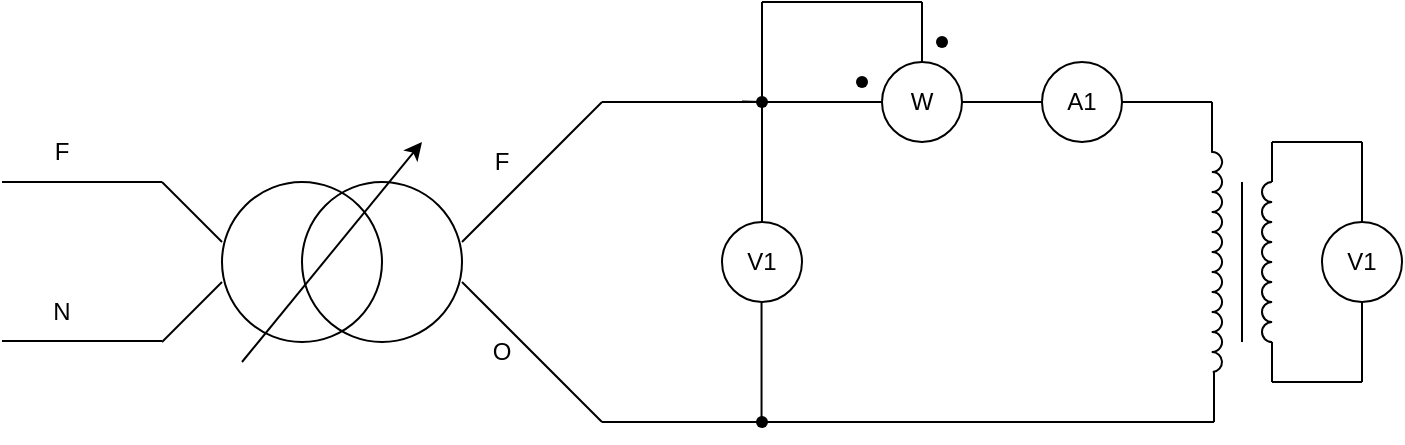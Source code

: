<mxfile version="24.0.7" type="github">
  <diagram name="Strona-1" id="EHrJF1-pkchwIpKbjD-9">
    <mxGraphModel dx="875" dy="448" grid="1" gridSize="10" guides="1" tooltips="1" connect="1" arrows="1" fold="1" page="1" pageScale="1" pageWidth="827" pageHeight="1169" math="0" shadow="0">
      <root>
        <mxCell id="0" />
        <mxCell id="1" parent="0" />
        <mxCell id="9azDa7diJHo85EJbSzFj-1" value="" style="ellipse;whiteSpace=wrap;html=1;aspect=fixed;fillColor=none;" vertex="1" parent="1">
          <mxGeometry x="230" y="240" width="80" height="80" as="geometry" />
        </mxCell>
        <mxCell id="9azDa7diJHo85EJbSzFj-3" value="" style="ellipse;whiteSpace=wrap;html=1;aspect=fixed;fillColor=none;" vertex="1" parent="1">
          <mxGeometry x="270" y="240" width="80" height="80" as="geometry" />
        </mxCell>
        <mxCell id="9azDa7diJHo85EJbSzFj-4" value="" style="endArrow=classic;html=1;rounded=0;" edge="1" parent="1">
          <mxGeometry width="50" height="50" relative="1" as="geometry">
            <mxPoint x="240" y="330" as="sourcePoint" />
            <mxPoint x="330" y="220" as="targetPoint" />
          </mxGeometry>
        </mxCell>
        <mxCell id="9azDa7diJHo85EJbSzFj-5" value="" style="endArrow=none;html=1;rounded=0;" edge="1" parent="1">
          <mxGeometry width="50" height="50" relative="1" as="geometry">
            <mxPoint x="200" y="320" as="sourcePoint" />
            <mxPoint x="230" y="290" as="targetPoint" />
          </mxGeometry>
        </mxCell>
        <mxCell id="9azDa7diJHo85EJbSzFj-6" value="" style="endArrow=none;html=1;rounded=0;" edge="1" parent="1">
          <mxGeometry width="50" height="50" relative="1" as="geometry">
            <mxPoint x="200" y="240" as="sourcePoint" />
            <mxPoint x="230" y="270" as="targetPoint" />
          </mxGeometry>
        </mxCell>
        <mxCell id="9azDa7diJHo85EJbSzFj-7" value="" style="endArrow=none;html=1;rounded=0;" edge="1" parent="1">
          <mxGeometry width="50" height="50" relative="1" as="geometry">
            <mxPoint x="120" y="240" as="sourcePoint" />
            <mxPoint x="200" y="240" as="targetPoint" />
          </mxGeometry>
        </mxCell>
        <mxCell id="9azDa7diJHo85EJbSzFj-8" value="" style="endArrow=none;html=1;rounded=0;" edge="1" parent="1">
          <mxGeometry width="50" height="50" relative="1" as="geometry">
            <mxPoint x="120" y="319.53" as="sourcePoint" />
            <mxPoint x="200" y="319.53" as="targetPoint" />
          </mxGeometry>
        </mxCell>
        <mxCell id="9azDa7diJHo85EJbSzFj-9" value="" style="endArrow=none;html=1;rounded=0;" edge="1" parent="1">
          <mxGeometry width="50" height="50" relative="1" as="geometry">
            <mxPoint x="350" y="270" as="sourcePoint" />
            <mxPoint x="420" y="200" as="targetPoint" />
          </mxGeometry>
        </mxCell>
        <mxCell id="9azDa7diJHo85EJbSzFj-10" value="" style="endArrow=none;html=1;rounded=0;" edge="1" parent="1">
          <mxGeometry width="50" height="50" relative="1" as="geometry">
            <mxPoint x="350" y="290" as="sourcePoint" />
            <mxPoint x="420" y="360" as="targetPoint" />
          </mxGeometry>
        </mxCell>
        <mxCell id="9azDa7diJHo85EJbSzFj-11" value="" style="endArrow=none;html=1;rounded=0;" edge="1" parent="1">
          <mxGeometry width="50" height="50" relative="1" as="geometry">
            <mxPoint x="420" y="200" as="sourcePoint" />
            <mxPoint x="500" y="200" as="targetPoint" />
          </mxGeometry>
        </mxCell>
        <mxCell id="9azDa7diJHo85EJbSzFj-12" value="" style="endArrow=none;html=1;rounded=0;" edge="1" parent="1" source="9azDa7diJHo85EJbSzFj-61">
          <mxGeometry width="50" height="50" relative="1" as="geometry">
            <mxPoint x="420" y="360" as="sourcePoint" />
            <mxPoint x="500" y="360" as="targetPoint" />
          </mxGeometry>
        </mxCell>
        <mxCell id="9azDa7diJHo85EJbSzFj-15" value="V1" style="ellipse;whiteSpace=wrap;html=1;aspect=fixed;" vertex="1" parent="1">
          <mxGeometry x="780" y="260" width="40" height="40" as="geometry" />
        </mxCell>
        <mxCell id="9azDa7diJHo85EJbSzFj-16" value="" style="endArrow=none;html=1;rounded=0;" edge="1" parent="1">
          <mxGeometry width="50" height="50" relative="1" as="geometry">
            <mxPoint x="500" y="260" as="sourcePoint" />
            <mxPoint x="500" y="200" as="targetPoint" />
          </mxGeometry>
        </mxCell>
        <mxCell id="9azDa7diJHo85EJbSzFj-17" value="" style="endArrow=none;html=1;rounded=0;" edge="1" parent="1">
          <mxGeometry width="50" height="50" relative="1" as="geometry">
            <mxPoint x="499.77" y="360" as="sourcePoint" />
            <mxPoint x="499.77" y="300" as="targetPoint" />
          </mxGeometry>
        </mxCell>
        <mxCell id="9azDa7diJHo85EJbSzFj-18" value="W" style="ellipse;whiteSpace=wrap;html=1;aspect=fixed;" vertex="1" parent="1">
          <mxGeometry x="560" y="180" width="40" height="40" as="geometry" />
        </mxCell>
        <mxCell id="9azDa7diJHo85EJbSzFj-19" value="" style="endArrow=none;html=1;rounded=0;" edge="1" parent="1" source="9azDa7diJHo85EJbSzFj-23">
          <mxGeometry width="50" height="50" relative="1" as="geometry">
            <mxPoint x="490" y="199.77" as="sourcePoint" />
            <mxPoint x="560" y="200" as="targetPoint" />
          </mxGeometry>
        </mxCell>
        <mxCell id="9azDa7diJHo85EJbSzFj-20" value="" style="endArrow=none;html=1;rounded=0;" edge="1" parent="1">
          <mxGeometry width="50" height="50" relative="1" as="geometry">
            <mxPoint x="580" y="180" as="sourcePoint" />
            <mxPoint x="580" y="150" as="targetPoint" />
          </mxGeometry>
        </mxCell>
        <mxCell id="9azDa7diJHo85EJbSzFj-21" value="" style="endArrow=none;html=1;rounded=0;" edge="1" parent="1">
          <mxGeometry width="50" height="50" relative="1" as="geometry">
            <mxPoint x="580" y="150" as="sourcePoint" />
            <mxPoint x="500" y="150" as="targetPoint" />
          </mxGeometry>
        </mxCell>
        <mxCell id="9azDa7diJHo85EJbSzFj-22" value="" style="endArrow=none;html=1;rounded=0;" edge="1" parent="1">
          <mxGeometry width="50" height="50" relative="1" as="geometry">
            <mxPoint x="500" y="150" as="sourcePoint" />
            <mxPoint x="500" y="200" as="targetPoint" />
          </mxGeometry>
        </mxCell>
        <mxCell id="9azDa7diJHo85EJbSzFj-24" value="" style="endArrow=none;html=1;rounded=0;" edge="1" parent="1" target="9azDa7diJHo85EJbSzFj-23">
          <mxGeometry width="50" height="50" relative="1" as="geometry">
            <mxPoint x="490" y="199.77" as="sourcePoint" />
            <mxPoint x="560" y="200" as="targetPoint" />
          </mxGeometry>
        </mxCell>
        <mxCell id="9azDa7diJHo85EJbSzFj-23" value="" style="shape=waypoint;sketch=0;fillStyle=solid;size=6;pointerEvents=1;points=[];fillColor=none;resizable=0;rotatable=0;perimeter=centerPerimeter;snapToPoint=1;" vertex="1" parent="1">
          <mxGeometry x="490" y="190" width="20" height="20" as="geometry" />
        </mxCell>
        <mxCell id="9azDa7diJHo85EJbSzFj-25" value="" style="shape=waypoint;sketch=0;fillStyle=solid;size=6;pointerEvents=1;points=[];fillColor=none;resizable=0;rotatable=0;perimeter=centerPerimeter;snapToPoint=1;" vertex="1" parent="1">
          <mxGeometry x="540" y="180" width="20" height="20" as="geometry" />
        </mxCell>
        <mxCell id="9azDa7diJHo85EJbSzFj-26" value="" style="shape=waypoint;sketch=0;fillStyle=solid;size=6;pointerEvents=1;points=[];fillColor=none;resizable=0;rotatable=0;perimeter=centerPerimeter;snapToPoint=1;" vertex="1" parent="1">
          <mxGeometry x="580" y="160" width="20" height="20" as="geometry" />
        </mxCell>
        <mxCell id="9azDa7diJHo85EJbSzFj-27" value="" style="endArrow=none;html=1;rounded=0;" edge="1" parent="1">
          <mxGeometry width="50" height="50" relative="1" as="geometry">
            <mxPoint x="600" y="200" as="sourcePoint" />
            <mxPoint x="640" y="200" as="targetPoint" />
          </mxGeometry>
        </mxCell>
        <mxCell id="9azDa7diJHo85EJbSzFj-29" value="A1" style="ellipse;whiteSpace=wrap;html=1;aspect=fixed;" vertex="1" parent="1">
          <mxGeometry x="640" y="180" width="40" height="40" as="geometry" />
        </mxCell>
        <mxCell id="9azDa7diJHo85EJbSzFj-44" value="" style="verticalLabelPosition=bottom;verticalAlign=top;html=1;shape=mxgraph.basic.arc;startAngle=0.498;endAngle=0.003;rotation=-180;" vertex="1" parent="1">
          <mxGeometry x="720" y="255" width="10" height="10" as="geometry" />
        </mxCell>
        <mxCell id="9azDa7diJHo85EJbSzFj-45" value="" style="verticalLabelPosition=bottom;verticalAlign=top;html=1;shape=mxgraph.basic.arc;startAngle=0.498;endAngle=0.003;rotation=-180;" vertex="1" parent="1">
          <mxGeometry x="720" y="265" width="10" height="10" as="geometry" />
        </mxCell>
        <mxCell id="9azDa7diJHo85EJbSzFj-46" value="" style="verticalLabelPosition=bottom;verticalAlign=top;html=1;shape=mxgraph.basic.arc;startAngle=0.498;endAngle=0.003;rotation=-180;" vertex="1" parent="1">
          <mxGeometry x="720" y="275" width="10" height="10" as="geometry" />
        </mxCell>
        <mxCell id="9azDa7diJHo85EJbSzFj-47" value="" style="verticalLabelPosition=bottom;verticalAlign=top;html=1;shape=mxgraph.basic.arc;startAngle=0.498;endAngle=0.003;rotation=-180;" vertex="1" parent="1">
          <mxGeometry x="720" y="285" width="10" height="10" as="geometry" />
        </mxCell>
        <mxCell id="9azDa7diJHo85EJbSzFj-48" value="" style="verticalLabelPosition=bottom;verticalAlign=top;html=1;shape=mxgraph.basic.arc;startAngle=0.498;endAngle=0.003;rotation=-180;" vertex="1" parent="1">
          <mxGeometry x="720" y="295" width="10" height="10" as="geometry" />
        </mxCell>
        <mxCell id="9azDa7diJHo85EJbSzFj-49" value="" style="verticalLabelPosition=bottom;verticalAlign=top;html=1;shape=mxgraph.basic.arc;startAngle=0.498;endAngle=0.003;rotation=-180;" vertex="1" parent="1">
          <mxGeometry x="720" y="305" width="10" height="10" as="geometry" />
        </mxCell>
        <mxCell id="9azDa7diJHo85EJbSzFj-50" value="" style="verticalLabelPosition=bottom;verticalAlign=top;html=1;shape=mxgraph.basic.arc;startAngle=0.498;endAngle=0.003;rotation=-180;" vertex="1" parent="1">
          <mxGeometry x="720" y="315" width="10" height="10" as="geometry" />
        </mxCell>
        <mxCell id="9azDa7diJHo85EJbSzFj-51" value="" style="verticalLabelPosition=bottom;verticalAlign=top;html=1;shape=mxgraph.basic.arc;startAngle=0.498;endAngle=0.988;rotation=-180;" vertex="1" parent="1">
          <mxGeometry x="720" y="325" width="10" height="10" as="geometry" />
        </mxCell>
        <mxCell id="9azDa7diJHo85EJbSzFj-52" value="" style="verticalLabelPosition=bottom;verticalAlign=top;html=1;shape=mxgraph.basic.arc;startAngle=0.486;endAngle=0;rotation=-180;" vertex="1" parent="1">
          <mxGeometry x="720" y="225" width="10" height="10" as="geometry" />
        </mxCell>
        <mxCell id="9azDa7diJHo85EJbSzFj-53" value="" style="verticalLabelPosition=bottom;verticalAlign=top;html=1;shape=mxgraph.basic.arc;startAngle=0.498;endAngle=0.003;rotation=-180;" vertex="1" parent="1">
          <mxGeometry x="720" y="235" width="10" height="10" as="geometry" />
        </mxCell>
        <mxCell id="9azDa7diJHo85EJbSzFj-54" value="" style="verticalLabelPosition=bottom;verticalAlign=top;html=1;shape=mxgraph.basic.arc;startAngle=0.498;endAngle=0.003;rotation=-180;" vertex="1" parent="1">
          <mxGeometry x="720" y="245" width="10" height="10" as="geometry" />
        </mxCell>
        <mxCell id="9azDa7diJHo85EJbSzFj-55" value="" style="endArrow=none;html=1;rounded=0;" edge="1" parent="1">
          <mxGeometry width="50" height="50" relative="1" as="geometry">
            <mxPoint x="680" y="200" as="sourcePoint" />
            <mxPoint x="720" y="200" as="targetPoint" />
          </mxGeometry>
        </mxCell>
        <mxCell id="9azDa7diJHo85EJbSzFj-56" value="" style="endArrow=none;html=1;rounded=0;" edge="1" parent="1">
          <mxGeometry width="50" height="50" relative="1" as="geometry">
            <mxPoint x="725" y="200" as="sourcePoint" />
            <mxPoint x="720" y="200" as="targetPoint" />
          </mxGeometry>
        </mxCell>
        <mxCell id="9azDa7diJHo85EJbSzFj-59" value="" style="endArrow=none;html=1;rounded=0;" edge="1" parent="1">
          <mxGeometry width="50" height="50" relative="1" as="geometry">
            <mxPoint x="500" y="360" as="sourcePoint" />
            <mxPoint x="726" y="360" as="targetPoint" />
          </mxGeometry>
        </mxCell>
        <mxCell id="9azDa7diJHo85EJbSzFj-62" value="" style="endArrow=none;html=1;rounded=0;" edge="1" parent="1" target="9azDa7diJHo85EJbSzFj-61">
          <mxGeometry width="50" height="50" relative="1" as="geometry">
            <mxPoint x="420" y="360" as="sourcePoint" />
            <mxPoint x="500" y="360" as="targetPoint" />
          </mxGeometry>
        </mxCell>
        <mxCell id="9azDa7diJHo85EJbSzFj-61" value="" style="shape=waypoint;sketch=0;fillStyle=solid;size=6;pointerEvents=1;points=[];fillColor=none;resizable=0;rotatable=0;perimeter=centerPerimeter;snapToPoint=1;" vertex="1" parent="1">
          <mxGeometry x="490" y="350" width="20" height="20" as="geometry" />
        </mxCell>
        <mxCell id="9azDa7diJHo85EJbSzFj-63" value="" style="endArrow=none;html=1;rounded=0;" edge="1" parent="1">
          <mxGeometry width="50" height="50" relative="1" as="geometry">
            <mxPoint x="740" y="240" as="sourcePoint" />
            <mxPoint x="740" y="320" as="targetPoint" />
          </mxGeometry>
        </mxCell>
        <mxCell id="9azDa7diJHo85EJbSzFj-64" value="" style="verticalLabelPosition=bottom;verticalAlign=top;html=1;shape=mxgraph.basic.arc;startAngle=0.498;endAngle=0.998;" vertex="1" parent="1">
          <mxGeometry x="750" y="240" width="10" height="10" as="geometry" />
        </mxCell>
        <mxCell id="9azDa7diJHo85EJbSzFj-65" value="" style="verticalLabelPosition=bottom;verticalAlign=top;html=1;shape=mxgraph.basic.arc;startAngle=0.498;endAngle=0.998;" vertex="1" parent="1">
          <mxGeometry x="750" y="250" width="10" height="10" as="geometry" />
        </mxCell>
        <mxCell id="9azDa7diJHo85EJbSzFj-66" value="" style="verticalLabelPosition=bottom;verticalAlign=top;html=1;shape=mxgraph.basic.arc;startAngle=0.498;endAngle=0.998;" vertex="1" parent="1">
          <mxGeometry x="750" y="260" width="10" height="10" as="geometry" />
        </mxCell>
        <mxCell id="9azDa7diJHo85EJbSzFj-67" value="" style="verticalLabelPosition=bottom;verticalAlign=top;html=1;shape=mxgraph.basic.arc;startAngle=0.498;endAngle=0.998;" vertex="1" parent="1">
          <mxGeometry x="750" y="270" width="10" height="10" as="geometry" />
        </mxCell>
        <mxCell id="9azDa7diJHo85EJbSzFj-68" value="" style="verticalLabelPosition=bottom;verticalAlign=top;html=1;shape=mxgraph.basic.arc;startAngle=0.498;endAngle=0.998;" vertex="1" parent="1">
          <mxGeometry x="750" y="280" width="10" height="10" as="geometry" />
        </mxCell>
        <mxCell id="9azDa7diJHo85EJbSzFj-69" value="" style="verticalLabelPosition=bottom;verticalAlign=top;html=1;shape=mxgraph.basic.arc;startAngle=0.498;endAngle=0.998;" vertex="1" parent="1">
          <mxGeometry x="750" y="290" width="10" height="10" as="geometry" />
        </mxCell>
        <mxCell id="9azDa7diJHo85EJbSzFj-70" value="" style="verticalLabelPosition=bottom;verticalAlign=top;html=1;shape=mxgraph.basic.arc;startAngle=0.498;endAngle=0.998;" vertex="1" parent="1">
          <mxGeometry x="750" y="300" width="10" height="10" as="geometry" />
        </mxCell>
        <mxCell id="9azDa7diJHo85EJbSzFj-71" value="" style="verticalLabelPosition=bottom;verticalAlign=top;html=1;shape=mxgraph.basic.arc;startAngle=0.498;endAngle=0.998;" vertex="1" parent="1">
          <mxGeometry x="750" y="310" width="10" height="10" as="geometry" />
        </mxCell>
        <mxCell id="9azDa7diJHo85EJbSzFj-72" value="" style="endArrow=none;html=1;rounded=0;" edge="1" parent="1" source="9azDa7diJHo85EJbSzFj-64">
          <mxGeometry width="50" height="50" relative="1" as="geometry">
            <mxPoint x="760" y="240" as="sourcePoint" />
            <mxPoint x="755" y="220" as="targetPoint" />
          </mxGeometry>
        </mxCell>
        <mxCell id="9azDa7diJHo85EJbSzFj-73" value="" style="endArrow=none;html=1;rounded=0;" edge="1" parent="1" source="9azDa7diJHo85EJbSzFj-71">
          <mxGeometry width="50" height="50" relative="1" as="geometry">
            <mxPoint x="730" y="350" as="sourcePoint" />
            <mxPoint x="755" y="340" as="targetPoint" />
          </mxGeometry>
        </mxCell>
        <mxCell id="9azDa7diJHo85EJbSzFj-74" value="V1" style="ellipse;whiteSpace=wrap;html=1;aspect=fixed;" vertex="1" parent="1">
          <mxGeometry x="480" y="260" width="40" height="40" as="geometry" />
        </mxCell>
        <mxCell id="9azDa7diJHo85EJbSzFj-75" value="" style="endArrow=none;html=1;rounded=0;" edge="1" parent="1">
          <mxGeometry width="50" height="50" relative="1" as="geometry">
            <mxPoint x="755" y="220" as="sourcePoint" />
            <mxPoint x="800" y="220" as="targetPoint" />
          </mxGeometry>
        </mxCell>
        <mxCell id="9azDa7diJHo85EJbSzFj-77" value="" style="endArrow=none;html=1;rounded=0;entryX=0.5;entryY=0;entryDx=0;entryDy=0;" edge="1" parent="1" target="9azDa7diJHo85EJbSzFj-15">
          <mxGeometry width="50" height="50" relative="1" as="geometry">
            <mxPoint x="800" y="220" as="sourcePoint" />
            <mxPoint x="820" y="210" as="targetPoint" />
          </mxGeometry>
        </mxCell>
        <mxCell id="9azDa7diJHo85EJbSzFj-78" value="" style="endArrow=none;html=1;rounded=0;" edge="1" parent="1">
          <mxGeometry width="50" height="50" relative="1" as="geometry">
            <mxPoint x="800" y="340" as="sourcePoint" />
            <mxPoint x="800" y="300" as="targetPoint" />
          </mxGeometry>
        </mxCell>
        <mxCell id="9azDa7diJHo85EJbSzFj-79" value="" style="endArrow=none;html=1;rounded=0;" edge="1" parent="1">
          <mxGeometry width="50" height="50" relative="1" as="geometry">
            <mxPoint x="800" y="340" as="sourcePoint" />
            <mxPoint x="755" y="340" as="targetPoint" />
          </mxGeometry>
        </mxCell>
        <mxCell id="9azDa7diJHo85EJbSzFj-80" value="" style="endArrow=none;html=1;rounded=0;" edge="1" parent="1">
          <mxGeometry width="50" height="50" relative="1" as="geometry">
            <mxPoint x="726" y="335" as="sourcePoint" />
            <mxPoint x="726" y="360" as="targetPoint" />
          </mxGeometry>
        </mxCell>
        <mxCell id="9azDa7diJHo85EJbSzFj-81" value="" style="endArrow=none;html=1;rounded=0;" edge="1" parent="1">
          <mxGeometry width="50" height="50" relative="1" as="geometry">
            <mxPoint x="725" y="225" as="sourcePoint" />
            <mxPoint x="725" y="200" as="targetPoint" />
          </mxGeometry>
        </mxCell>
        <mxCell id="9azDa7diJHo85EJbSzFj-82" value="N" style="text;html=1;align=center;verticalAlign=middle;whiteSpace=wrap;rounded=0;" vertex="1" parent="1">
          <mxGeometry x="120" y="290" width="60" height="30" as="geometry" />
        </mxCell>
        <mxCell id="9azDa7diJHo85EJbSzFj-83" value="F" style="text;html=1;align=center;verticalAlign=middle;whiteSpace=wrap;rounded=0;" vertex="1" parent="1">
          <mxGeometry x="120" y="210" width="60" height="30" as="geometry" />
        </mxCell>
        <mxCell id="9azDa7diJHo85EJbSzFj-84" value="F" style="text;html=1;align=center;verticalAlign=middle;whiteSpace=wrap;rounded=0;" vertex="1" parent="1">
          <mxGeometry x="340" y="215" width="60" height="30" as="geometry" />
        </mxCell>
        <mxCell id="9azDa7diJHo85EJbSzFj-86" value="O" style="text;html=1;align=center;verticalAlign=middle;whiteSpace=wrap;rounded=0;" vertex="1" parent="1">
          <mxGeometry x="340" y="310" width="60" height="30" as="geometry" />
        </mxCell>
      </root>
    </mxGraphModel>
  </diagram>
</mxfile>
